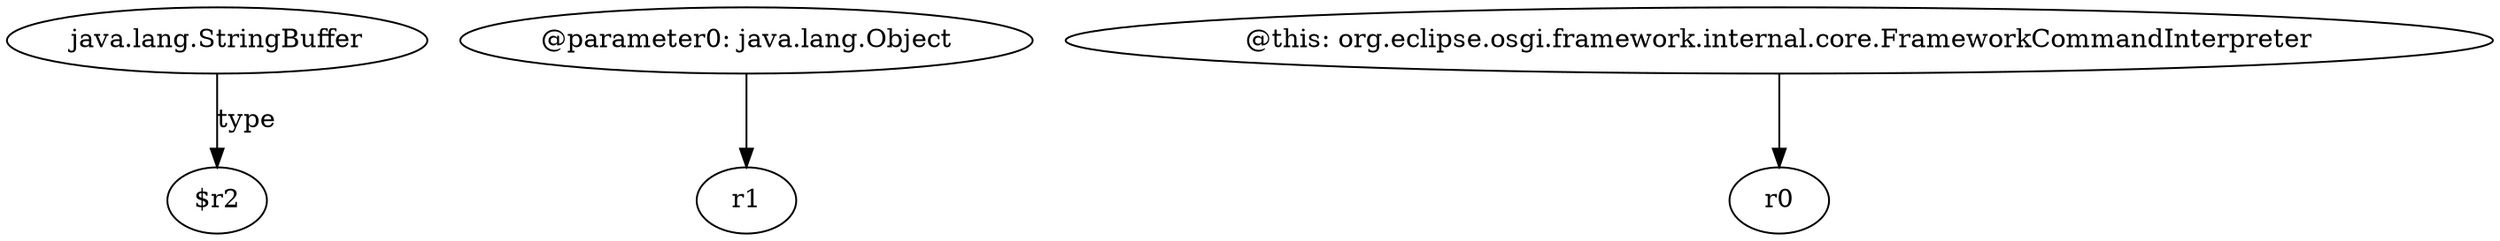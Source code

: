 digraph g {
0[label="java.lang.StringBuffer"]
1[label="$r2"]
0->1[label="type"]
2[label="@parameter0: java.lang.Object"]
3[label="r1"]
2->3[label=""]
4[label="@this: org.eclipse.osgi.framework.internal.core.FrameworkCommandInterpreter"]
5[label="r0"]
4->5[label=""]
}